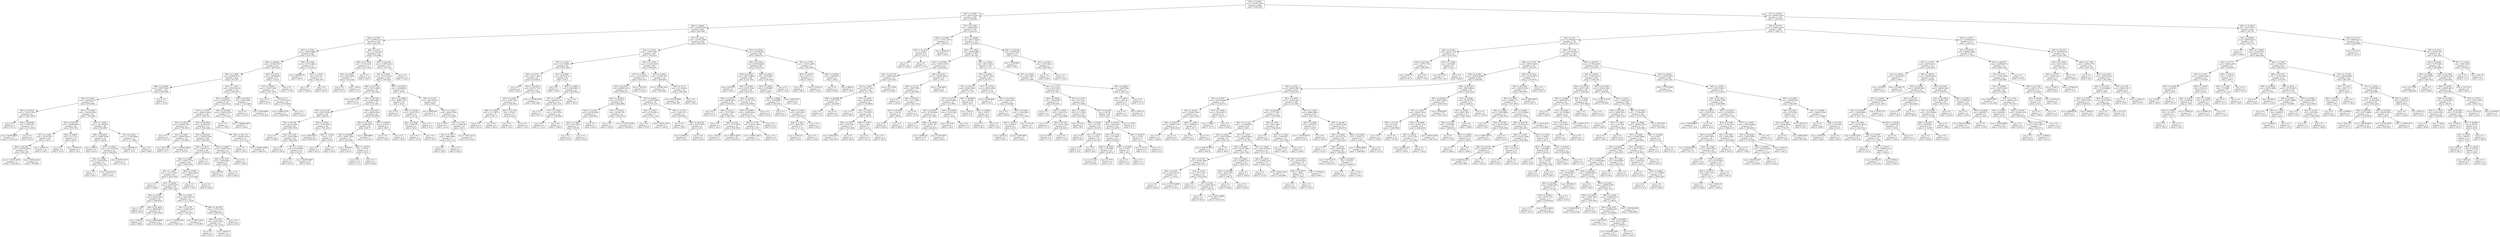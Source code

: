 digraph Tree {
node [shape=box] ;
0 [label="X[3] <= 0.3883\nmse = 332491.1815\nsamples = 2000\nvalue = 996.9165"] ;
1 [label="X[2] <= 4.2583\nmse = 243431.0447\nsamples = 838\nvalue = 709.9451"] ;
0 -> 1 [labeldistance=2.5, labelangle=45, headlabel="True"] ;
2 [label="X[6] <= 2.8663\nmse = 210430.3189\nsamples = 655\nvalue = 834.5863"] ;
1 -> 2 ;
3 [label="X[0] <= 0.5567\nmse = 229982.3142\nsamples = 425\nvalue = 924.3271"] ;
2 -> 3 ;
4 [label="X[7] <= 2.7482\nmse = 239936.8964\nsamples = 296\nvalue = 1031.0473"] ;
3 -> 4 ;
5 [label="X[8] <= 36.6043\nmse = 231660.7917\nsamples = 281\nvalue = 1005.1637"] ;
4 -> 5 ;
6 [label="X[6] <= 2.1908\nmse = 224948.3751\nsamples = 256\nvalue = 973.207"] ;
5 -> 6 ;
7 [label="X[8] <= 35.3095\nmse = 198575.4607\nsamples = 102\nvalue = 849.0098"] ;
6 -> 7 ;
8 [label="X[2] <= 2.1092\nmse = 193238.3131\nsamples = 97\nvalue = 876.6392"] ;
7 -> 8 ;
9 [label="X[5] <= 42.7824\nmse = 172507.3243\nsamples = 21\nvalue = 1207.0952"] ;
8 -> 9 ;
10 [label="mse = 0.0\nsamples = 2\nvalue = 211.0"] ;
9 -> 10 ;
11 [label="X[5] <= 46.6408\nmse = 75229.313\nsamples = 19\nvalue = 1311.9474"] ;
9 -> 11 ;
12 [label="mse = 51608.0069\nsamples = 17\nvalue = 1370.4118"] ;
11 -> 12 ;
13 [label="mse = 0.0\nsamples = 2\nvalue = 815.0"] ;
11 -> 13 ;
14 [label="X[4] <= 15.7096\nmse = 160455.0365\nsamples = 76\nvalue = 785.3289"] ;
8 -> 14 ;
15 [label="X[5] <= 45.8391\nmse = 104369.6018\nsamples = 38\nvalue = 978.7632"] ;
14 -> 15 ;
16 [label="X[7] <= 1.6281\nmse = 76743.5357\nsamples = 28\nvalue = 1097.5"] ;
15 -> 16 ;
17 [label="X[8] <= 29.5921\nmse = 102750.8056\nsamples = 12\nvalue = 968.1667"] ;
16 -> 17 ;
18 [label="mse = 114241.5556\nsamples = 9\nvalue = 1024.3333"] ;
17 -> 18 ;
19 [label="mse = 30422.2222\nsamples = 3\nvalue = 799.6667"] ;
17 -> 19 ;
20 [label="mse = 35283.75\nsamples = 16\nvalue = 1194.5"] ;
16 -> 20 ;
21 [label="X[2] <= 2.8991\nmse = 31715.21\nsamples = 10\nvalue = 646.3"] ;
15 -> 21 ;
22 [label="mse = 0.0\nsamples = 8\nvalue = 724.0"] ;
21 -> 22 ;
23 [label="mse = 37830.25\nsamples = 2\nvalue = 335.5"] ;
21 -> 23 ;
24 [label="X[1] <= 1.0924\nmse = 141706.8837\nsamples = 38\nvalue = 591.8947"] ;
14 -> 24 ;
25 [label="X[8] <= 28.4533\nmse = 110647.0496\nsamples = 25\nvalue = 526.48"] ;
24 -> 25 ;
26 [label="mse = 7803.0\nsamples = 4\nvalue = 413.0"] ;
25 -> 26 ;
27 [label="X[1] <= 0.9205\nmse = 127316.2766\nsamples = 21\nvalue = 548.0952"] ;
25 -> 27 ;
28 [label="X[2] <= 2.3268\nmse = 131919.6747\nsamples = 17\nvalue = 502.1765"] ;
27 -> 28 ;
29 [label="mse = 0.0\nsamples = 7\nvalue = 497.0"] ;
28 -> 29 ;
30 [label="mse = 224231.56\nsamples = 10\nvalue = 505.8"] ;
28 -> 30 ;
31 [label="mse = 60705.1875\nsamples = 4\nvalue = 743.25"] ;
27 -> 31 ;
32 [label="X[3] <= 0.2913\nmse = 177383.2899\nsamples = 13\nvalue = 717.6923"] ;
24 -> 32 ;
33 [label="mse = 229556.16\nsamples = 10\nvalue = 733.2"] ;
32 -> 33 ;
34 [label="mse = 0.0\nsamples = 3\nvalue = 666.0"] ;
32 -> 34 ;
35 [label="mse = 0.0\nsamples = 5\nvalue = 313.0"] ;
7 -> 35 ;
36 [label="X[1] <= 1.1637\nmse = 225432.8334\nsamples = 154\nvalue = 1055.4675"] ;
6 -> 36 ;
37 [label="X[3] <= 0.3093\nmse = 213608.5231\nsamples = 147\nvalue = 1023.6122"] ;
36 -> 37 ;
38 [label="X[7] <= 1.1879\nmse = 206102.2859\nsamples = 138\nvalue = 1000.413"] ;
37 -> 38 ;
39 [label="X[1] <= 0.8543\nmse = 223855.7051\nsamples = 23\nvalue = 790.3478"] ;
38 -> 39 ;
40 [label="mse = 0.0\nsamples = 5\nvalue = 1047.0"] ;
39 -> 40 ;
41 [label="X[3] <= 0.3087\nmse = 262657.9414\nsamples = 18\nvalue = 719.0556"] ;
39 -> 41 ;
42 [label="mse = 8911.56\nsamples = 10\nvalue = 707.2"] ;
41 -> 42 ;
43 [label="mse = 579445.6094\nsamples = 8\nvalue = 733.875"] ;
41 -> 43 ;
44 [label="X[5] <= 48.5964\nmse = 191961.0271\nsamples = 115\nvalue = 1042.4261"] ;
38 -> 44 ;
45 [label="X[5] <= 44.4416\nmse = 154620.2359\nsamples = 104\nvalue = 992.6827"] ;
44 -> 45 ;
46 [label="X[2] <= 2.4817\nmse = 138187.1611\nsamples = 90\nvalue = 1039.8333"] ;
45 -> 46 ;
47 [label="X[2] <= 2.2688\nmse = 124223.1755\nsamples = 88\nvalue = 1059.3295"] ;
46 -> 47 ;
48 [label="X[7] <= 1.3615\nmse = 112115.8217\nsamples = 81\nvalue = 1019.5926"] ;
47 -> 48 ;
49 [label="mse = 0.0\nsamples = 3\nvalue = 1588.0"] ;
48 -> 49 ;
50 [label="X[1] <= 0.8544\nmse = 103523.607\nsamples = 78\nvalue = 997.7308"] ;
48 -> 50 ;
51 [label="X[6] <= 2.5404\nmse = 83528.2454\nsamples = 44\nvalue = 909.9318"] ;
50 -> 51 ;
52 [label="mse = 1.44\nsamples = 10\nvalue = 585.6"] ;
51 -> 52 ;
53 [label="X[4] <= 26.3945\nmse = 68056.8071\nsamples = 34\nvalue = 1005.3235"] ;
51 -> 53 ;
54 [label="mse = 25921.0\nsamples = 12\nvalue = 996.0"] ;
53 -> 54 ;
55 [label="mse = 90966.6963\nsamples = 22\nvalue = 1010.4091"] ;
53 -> 55 ;
56 [label="X[6] <= 2.5823\nmse = 106514.0519\nsamples = 34\nvalue = 1111.3529"] ;
50 -> 56 ;
57 [label="X[3] <= 0.2738\nmse = 153866.5207\nsamples = 13\nvalue = 1355.3077"] ;
56 -> 57 ;
58 [label="mse = 171945.9184\nsamples = 7\nvalue = 1506.7143"] ;
57 -> 58 ;
59 [label="mse = 74827.2222\nsamples = 6\nvalue = 1178.6667"] ;
57 -> 59 ;
60 [label="X[8] <= 28.5761\nmse = 17551.746\nsamples = 21\nvalue = 960.3333"] ;
56 -> 60 ;
61 [label="X[6] <= 2.7342\nmse = 22033.2222\nsamples = 12\nvalue = 1021.3333"] ;
60 -> 61 ;
62 [label="mse = 0.0\nsamples = 8\nvalue = 967.0"] ;
61 -> 62 ;
63 [label="mse = 48387.0\nsamples = 4\nvalue = 1130.0"] ;
61 -> 63 ;
64 [label="mse = 0.0\nsamples = 9\nvalue = 879.0"] ;
60 -> 64 ;
65 [label="X[6] <= 2.7905\nmse = 34622.6939\nsamples = 7\nvalue = 1519.1429"] ;
47 -> 65 ;
66 [label="mse = 0.0\nsamples = 3\nvalue = 1734.0"] ;
65 -> 66 ;
67 [label="mse = 0.0\nsamples = 4\nvalue = 1358.0"] ;
65 -> 67 ;
68 [label="mse = 0.0\nsamples = 2\nvalue = 182.0"] ;
46 -> 68 ;
69 [label="X[2] <= 3.8407\nmse = 154093.102\nsamples = 14\nvalue = 689.5714"] ;
45 -> 69 ;
70 [label="X[4] <= 31.5527\nmse = 14544.6667\nsamples = 9\nvalue = 406.0"] ;
69 -> 70 ;
71 [label="mse = 8978.0\nsamples = 3\nvalue = 254.0"] ;
70 -> 71 ;
72 [label="mse = 0.0\nsamples = 6\nvalue = 482.0"] ;
70 -> 72 ;
73 [label="mse = 0.0\nsamples = 5\nvalue = 1200.0"] ;
69 -> 73 ;
74 [label="X[4] <= 38.1714\nmse = 300423.6529\nsamples = 11\nvalue = 1512.7273"] ;
44 -> 74 ;
75 [label="mse = 0.0\nsamples = 3\nvalue = 739.0"] ;
74 -> 75 ;
76 [label="mse = 104401.6094\nsamples = 8\nvalue = 1802.875"] ;
74 -> 76 ;
77 [label="X[5] <= 45.4968\nmse = 193914.2222\nsamples = 9\nvalue = 1379.3333"] ;
37 -> 77 ;
78 [label="mse = 0.0\nsamples = 2\nvalue = 1783.0"] ;
77 -> 78 ;
79 [label="mse = 189460.2857\nsamples = 7\nvalue = 1264.0"] ;
77 -> 79 ;
80 [label="X[4] <= 24.3074\nmse = 4924.5306\nsamples = 7\nvalue = 1724.4286"] ;
36 -> 80 ;
81 [label="mse = 0.0\nsamples = 4\nvalue = 1672.0"] ;
80 -> 81 ;
82 [label="mse = 2938.8889\nsamples = 3\nvalue = 1794.3333"] ;
80 -> 82 ;
83 [label="X[0] <= 0.5273\nmse = 182854.96\nsamples = 25\nvalue = 1332.4"] ;
5 -> 83 ;
84 [label="X[1] <= 0.8941\nmse = 172457.3651\nsamples = 21\nvalue = 1247.3333"] ;
83 -> 84 ;
85 [label="mse = 0.0\nsamples = 3\nvalue = 457.0"] ;
84 -> 85 ;
86 [label="X[0] <= 0.5\nmse = 79745.0525\nsamples = 18\nvalue = 1379.0556"] ;
84 -> 86 ;
87 [label="mse = 108614.876\nsamples = 11\nvalue = 1286.8182"] ;
86 -> 87 ;
88 [label="mse = 0.0\nsamples = 7\nvalue = 1524.0"] ;
86 -> 88 ;
89 [label="mse = 0.0\nsamples = 4\nvalue = 1779.0"] ;
83 -> 89 ;
90 [label="X[6] <= 2.1908\nmse = 147310.8622\nsamples = 15\nvalue = 1515.9333"] ;
4 -> 90 ;
91 [label="mse = 298662.25\nsamples = 2\nvalue = 681.5"] ;
90 -> 91 ;
92 [label="X[2] <= 3.3234\nmse = 426.213\nsamples = 13\nvalue = 1644.3077"] ;
90 -> 92 ;
93 [label="mse = 0.0\nsamples = 3\nvalue = 1682.0"] ;
92 -> 93 ;
94 [label="mse = 0.0\nsamples = 10\nvalue = 1633.0"] ;
92 -> 94 ;
95 [label="X[6] <= 2.351\nmse = 121042.449\nsamples = 129\nvalue = 679.4496"] ;
3 -> 95 ;
96 [label="X[8] <= 31.7919\nmse = 17144.9135\nsamples = 17\nvalue = 341.7059"] ;
95 -> 96 ;
97 [label="X[3] <= 0.3445\nmse = 4620.4082\nsamples = 7\nvalue = 194.1429"] ;
96 -> 97 ;
98 [label="mse = 0.0\nsamples = 5\nvalue = 237.0"] ;
97 -> 98 ;
99 [label="mse = 100.0\nsamples = 2\nvalue = 87.0"] ;
97 -> 99 ;
100 [label="mse = 0.0\nsamples = 10\nvalue = 445.0"] ;
96 -> 100 ;
101 [label="X[5] <= 46.3501\nmse = 116870.2219\nsamples = 112\nvalue = 730.7143"] ;
95 -> 101 ;
102 [label="X[3] <= 0.3091\nmse = 107312.2654\nsamples = 108\nvalue = 708.4444"] ;
101 -> 102 ;
103 [label="X[8] <= 20.1279\nmse = 78174.3289\nsamples = 78\nvalue = 786.3462"] ;
102 -> 103 ;
104 [label="mse = 4275.1875\nsamples = 4\nvalue = 310.25"] ;
103 -> 104 ;
105 [label="X[4] <= 20.1581\nmse = 69254.2907\nsamples = 74\nvalue = 812.0811"] ;
103 -> 105 ;
106 [label="X[5] <= 43.3129\nmse = 62370.0164\nsamples = 50\nvalue = 885.94"] ;
105 -> 106 ;
107 [label="X[4] <= 8.1938\nmse = 61343.2441\nsamples = 26\nvalue = 993.5769"] ;
106 -> 107 ;
108 [label="mse = 0.0\nsamples = 2\nvalue = 1346.0"] ;
107 -> 108 ;
109 [label="X[2] <= 2.1223\nmse = 55242.4983\nsamples = 24\nvalue = 964.2083"] ;
107 -> 109 ;
110 [label="mse = 0.0\nsamples = 4\nvalue = 1109.0"] ;
109 -> 110 ;
111 [label="X[7] <= 1.4516\nmse = 61259.4875\nsamples = 20\nvalue = 935.25"] ;
109 -> 111 ;
112 [label="mse = 0.0\nsamples = 5\nvalue = 927.0"] ;
111 -> 112 ;
113 [label="mse = 81649.0667\nsamples = 15\nvalue = 938.0"] ;
111 -> 113 ;
114 [label="X[6] <= 2.6341\nmse = 37334.0556\nsamples = 24\nvalue = 769.3333"] ;
106 -> 114 ;
115 [label="mse = 8610.9972\nsamples = 19\nvalue = 858.9474"] ;
114 -> 115 ;
116 [label="X[2] <= 2.3418\nmse = 2.16\nsamples = 5\nvalue = 428.8"] ;
114 -> 116 ;
117 [label="mse = 0.0\nsamples = 2\nvalue = 427.0"] ;
116 -> 117 ;
118 [label="mse = 0.0\nsamples = 3\nvalue = 430.0"] ;
116 -> 118 ;
119 [label="X[5] <= 44.4457\nmse = 48554.8316\nsamples = 24\nvalue = 658.2083"] ;
105 -> 119 ;
120 [label="X[8] <= 32.7072\nmse = 32046.9875\nsamples = 20\nvalue = 592.75"] ;
119 -> 120 ;
121 [label="X[4] <= 36.2805\nmse = 20951.1834\nsamples = 17\nvalue = 642.5882"] ;
120 -> 121 ;
122 [label="mse = 48050.0\nsamples = 3\nvalue = 874.0"] ;
121 -> 122 ;
123 [label="X[6] <= 2.6653\nmse = 1210.0\nsamples = 14\nvalue = 593.0"] ;
121 -> 123 ;
124 [label="mse = 0.0\nsamples = 10\nvalue = 571.0"] ;
123 -> 124 ;
125 [label="mse = 0.0\nsamples = 4\nvalue = 648.0"] ;
123 -> 125 ;
126 [label="mse = 1088.8889\nsamples = 3\nvalue = 310.3333"] ;
120 -> 126 ;
127 [label="X[7] <= 0.8634\nmse = 2550.25\nsamples = 4\nvalue = 985.5"] ;
119 -> 127 ;
128 [label="mse = 0.0\nsamples = 2\nvalue = 1036.0"] ;
127 -> 128 ;
129 [label="mse = 0.0\nsamples = 2\nvalue = 935.0"] ;
127 -> 129 ;
130 [label="X[5] <= 44.1821\nmse = 126268.09\nsamples = 30\nvalue = 505.9"] ;
102 -> 130 ;
131 [label="X[5] <= 41.4988\nmse = 56987.3333\nsamples = 12\nvalue = 352.0"] ;
130 -> 131 ;
132 [label="mse = 6.25\nsamples = 4\nvalue = 661.5"] ;
131 -> 132 ;
133 [label="X[6] <= 2.8169\nmse = 13635.1875\nsamples = 8\nvalue = 197.25"] ;
131 -> 133 ;
134 [label="X[4] <= 4.4446\nmse = 4692.25\nsamples = 4\nvalue = 303.5"] ;
133 -> 134 ;
135 [label="mse = 0.0\nsamples = 2\nvalue = 372.0"] ;
134 -> 135 ;
136 [label="mse = 0.0\nsamples = 2\nvalue = 235.0"] ;
134 -> 136 ;
137 [label="mse = 0.0\nsamples = 4\nvalue = 91.0"] ;
133 -> 137 ;
138 [label="X[4] <= 15.551\nmse = 146138.3611\nsamples = 18\nvalue = 608.5"] ;
130 -> 138 ;
139 [label="mse = 46828.96\nsamples = 5\nvalue = 1117.2"] ;
138 -> 139 ;
140 [label="X[1] <= 1.1209\nmse = 46524.7456\nsamples = 13\nvalue = 412.8462"] ;
138 -> 140 ;
141 [label="mse = 128.0\nsamples = 3\nvalue = 103.0"] ;
140 -> 141 ;
142 [label="X[1] <= 1.1911\nmse = 23001.96\nsamples = 10\nvalue = 505.8"] ;
140 -> 142 ;
143 [label="X[6] <= 2.7105\nmse = 3664.4898\nsamples = 7\nvalue = 453.7143"] ;
142 -> 143 ;
144 [label="mse = 0.0\nsamples = 2\nvalue = 358.0"] ;
143 -> 144 ;
145 [label="mse = 0.0\nsamples = 5\nvalue = 492.0"] ;
143 -> 145 ;
146 [label="mse = 47022.2222\nsamples = 3\nvalue = 627.3333"] ;
142 -> 146 ;
147 [label="mse = 0.0\nsamples = 4\nvalue = 1332.0"] ;
101 -> 147 ;
148 [label="X[7] <= 1.6281\nmse = 131922.2689\nsamples = 230\nvalue = 668.7609"] ;
2 -> 148 ;
149 [label="X[2] <= 2.1223\nmse = 116973.0467\nsamples = 135\nvalue = 790.2815"] ;
148 -> 149 ;
150 [label="X[7] <= 1.3425\nmse = 110134.9613\nsamples = 49\nvalue = 687.3469"] ;
149 -> 150 ;
151 [label="X[2] <= 2.0715\nmse = 58121.4442\nsamples = 23\nvalue = 474.6522"] ;
150 -> 151 ;
152 [label="mse = 0.0\nsamples = 4\nvalue = 289.0"] ;
151 -> 152 ;
153 [label="X[5] <= 42.0812\nmse = 61573.7729\nsamples = 19\nvalue = 513.7368"] ;
151 -> 153 ;
154 [label="X[3] <= 0.2466\nmse = 15601.4722\nsamples = 12\nvalue = 460.8333"] ;
153 -> 154 ;
155 [label="X[6] <= 3.2952\nmse = 1111.6875\nsamples = 8\nvalue = 381.75"] ;
154 -> 155 ;
156 [label="mse = 0.0\nsamples = 6\nvalue = 401.0"] ;
155 -> 156 ;
157 [label="mse = 0.0\nsamples = 2\nvalue = 324.0"] ;
155 -> 157 ;
158 [label="X[8] <= 21.726\nmse = 7056.0\nsamples = 4\nvalue = 619.0"] ;
154 -> 158 ;
159 [label="mse = 0.0\nsamples = 2\nvalue = 535.0"] ;
158 -> 159 ;
160 [label="mse = 0.0\nsamples = 2\nvalue = 703.0"] ;
158 -> 160 ;
161 [label="mse = 127360.5306\nsamples = 7\nvalue = 604.4286"] ;
153 -> 161 ;
162 [label="X[1] <= 0.8967\nmse = 80726.1731\nsamples = 26\nvalue = 875.5"] ;
150 -> 162 ;
163 [label="mse = 0.0\nsamples = 5\nvalue = 504.0"] ;
162 -> 163 ;
164 [label="X[6] <= 3.2997\nmse = 59262.8073\nsamples = 21\nvalue = 963.9524"] ;
162 -> 164 ;
165 [label="X[7] <= 1.4407\nmse = 26099.1136\nsamples = 19\nvalue = 1025.2105"] ;
164 -> 165 ;
166 [label="mse = 0.0\nsamples = 7\nvalue = 817.0"] ;
165 -> 166 ;
167 [label="X[7] <= 1.5392\nmse = 1283.5556\nsamples = 12\nvalue = 1146.6667"] ;
165 -> 167 ;
168 [label="mse = 0.0\nsamples = 8\nvalue = 1172.0"] ;
167 -> 168 ;
169 [label="mse = 0.0\nsamples = 4\nvalue = 1096.0"] ;
167 -> 169 ;
170 [label="mse = 0.0\nsamples = 2\nvalue = 382.0"] ;
164 -> 170 ;
171 [label="X[2] <= 3.1439\nmse = 111392.5068\nsamples = 86\nvalue = 848.9302"] ;
149 -> 171 ;
172 [label="X[7] <= 1.4676\nmse = 110513.2749\nsamples = 57\nvalue = 950.3333"] ;
171 -> 172 ;
173 [label="X[5] <= 42.4575\nmse = 86805.5159\nsamples = 52\nvalue = 896.0577"] ;
172 -> 173 ;
174 [label="X[4] <= 18.6427\nmse = 67559.571\nsamples = 36\nvalue = 944.3889"] ;
173 -> 174 ;
175 [label="X[4] <= 13.2671\nmse = 22192.8789\nsamples = 17\nvalue = 856.9412"] ;
174 -> 175 ;
176 [label="X[4] <= 7.3897\nmse = 1837.6875\nsamples = 12\nvalue = 950.25"] ;
175 -> 176 ;
177 [label="mse = 0.0\nsamples = 9\nvalue = 975.0"] ;
176 -> 177 ;
178 [label="mse = 0.0\nsamples = 3\nvalue = 876.0"] ;
176 -> 178 ;
179 [label="mse = 0.0\nsamples = 5\nvalue = 633.0"] ;
175 -> 179 ;
180 [label="X[4] <= 33.0515\nmse = 95186.759\nsamples = 19\nvalue = 1022.6316"] ;
174 -> 180 ;
181 [label="mse = 0.0\nsamples = 3\nvalue = 1033.0"] ;
180 -> 181 ;
182 [label="mse = 113010.3398\nsamples = 16\nvalue = 1020.6875"] ;
180 -> 182 ;
183 [label="X[7] <= 0.8631\nmse = 113027.5898\nsamples = 16\nvalue = 787.3125"] ;
173 -> 183 ;
184 [label="X[2] <= 2.1621\nmse = 41749.0612\nsamples = 7\nvalue = 1051.7143"] ;
183 -> 184 ;
185 [label="mse = 0.0\nsamples = 3\nvalue = 875.0"] ;
184 -> 185 ;
186 [label="mse = 32074.1875\nsamples = 4\nvalue = 1184.25"] ;
184 -> 186 ;
187 [label="X[6] <= 3.1254\nmse = 71803.1111\nsamples = 9\nvalue = 581.6667"] ;
183 -> 187 ;
188 [label="mse = 0.0\nsamples = 3\nvalue = 708.0"] ;
187 -> 188 ;
189 [label="X[5] <= 42.6129\nmse = 95734.5833\nsamples = 6\nvalue = 518.5"] ;
187 -> 189 ;
190 [label="mse = 140625.0\nsamples = 4\nvalue = 550.0"] ;
189 -> 190 ;
191 [label="mse = 0.25\nsamples = 2\nvalue = 455.5"] ;
189 -> 191 ;
192 [label="mse = 7814.56\nsamples = 5\nvalue = 1514.8"] ;
172 -> 192 ;
193 [label="X[7] <= 0.6214\nmse = 53185.7527\nsamples = 29\nvalue = 649.6207"] ;
171 -> 193 ;
194 [label="mse = 107696.2222\nsamples = 6\nvalue = 854.6667"] ;
193 -> 194 ;
195 [label="X[4] <= 19.75\nmse = 25136.4612\nsamples = 23\nvalue = 596.1304"] ;
193 -> 195 ;
196 [label="mse = 32118.8056\nsamples = 18\nvalue = 596.1667"] ;
195 -> 196 ;
197 [label="mse = 0.0\nsamples = 5\nvalue = 596.0"] ;
195 -> 197 ;
198 [label="X[3] <= 0.2529\nmse = 102359.984\nsamples = 95\nvalue = 496.0737"] ;
148 -> 198 ;
199 [label="X[0] <= 0.5303\nmse = 84788.2266\nsamples = 86\nvalue = 459.5116"] ;
198 -> 199 ;
200 [label="X[3] <= 0.2146\nmse = 88573.9899\nsamples = 69\nvalue = 514.7391"] ;
199 -> 200 ;
201 [label="mse = 43218.0\nsamples = 3\nvalue = 944.0"] ;
200 -> 201 ;
202 [label="X[4] <= 14.803\nmse = 81879.2362\nsamples = 66\nvalue = 495.2273"] ;
200 -> 202 ;
203 [label="X[6] <= 2.9216\nmse = 68898.4418\nsamples = 39\nvalue = 409.6154"] ;
202 -> 203 ;
204 [label="mse = 0.0\nsamples = 6\nvalue = 557.0"] ;
203 -> 204 ;
205 [label="X[6] <= 3.0131\nmse = 76757.8457\nsamples = 33\nvalue = 382.8182"] ;
203 -> 205 ;
206 [label="mse = 0.0\nsamples = 2\nvalue = 142.0"] ;
205 -> 206 ;
207 [label="X[0] <= 0.522\nmse = 77727.0676\nsamples = 31\nvalue = 398.3548"] ;
205 -> 207 ;
208 [label="mse = 1024.0\nsamples = 5\nvalue = 267.0"] ;
207 -> 208 ;
209 [label="mse = 88521.4675\nsamples = 26\nvalue = 423.6154"] ;
207 -> 209 ;
210 [label="X[2] <= 3.4549\nmse = 74750.1728\nsamples = 27\nvalue = 618.8889"] ;
202 -> 210 ;
211 [label="X[8] <= 28.8807\nmse = 54360.6259\nsamples = 21\nvalue = 522.5714"] ;
210 -> 211 ;
212 [label="X[2] <= 2.759\nmse = 83321.2893\nsamples = 11\nvalue = 621.2727"] ;
211 -> 212 ;
213 [label="mse = 130917.0612\nsamples = 7\nvalue = 623.7143"] ;
212 -> 213 ;
214 [label="mse = 0.0\nsamples = 4\nvalue = 617.0"] ;
212 -> 214 ;
215 [label="mse = 0.0\nsamples = 10\nvalue = 414.0"] ;
211 -> 215 ;
216 [label="mse = 0.0\nsamples = 6\nvalue = 956.0"] ;
210 -> 216 ;
217 [label="X[6] <= 3.9813\nmse = 6795.6401\nsamples = 17\nvalue = 235.3529"] ;
199 -> 217 ;
218 [label="X[0] <= 0.6456\nmse = 6118.6667\nsamples = 15\nvalue = 249.0"] ;
217 -> 218 ;
219 [label="X[2] <= 2.6099\nmse = 3136.8889\nsamples = 9\nvalue = 285.3333"] ;
218 -> 219 ;
220 [label="mse = 0.0\nsamples = 2\nvalue = 261.0"] ;
219 -> 220 ;
221 [label="X[6] <= 3.9765\nmse = 3815.6327\nsamples = 7\nvalue = 292.2857"] ;
219 -> 221 ;
222 [label="X[6] <= 3.794\nmse = 5838.1875\nsamples = 4\nvalue = 311.25"] ;
221 -> 222 ;
223 [label="mse = 11556.25\nsamples = 2\nvalue = 303.5"] ;
222 -> 223 ;
224 [label="mse = 0.0\nsamples = 2\nvalue = 319.0"] ;
222 -> 224 ;
225 [label="mse = 0.0\nsamples = 3\nvalue = 267.0"] ;
221 -> 225 ;
226 [label="mse = 5640.9167\nsamples = 6\nvalue = 194.5"] ;
218 -> 226 ;
227 [label="mse = 0.0\nsamples = 2\nvalue = 133.0"] ;
217 -> 227 ;
228 [label="X[7] <= 3.1038\nmse = 135434.2469\nsamples = 9\nvalue = 845.4444"] ;
198 -> 228 ;
229 [label="X[2] <= 2.6767\nmse = 20577.6\nsamples = 5\nvalue = 1067.0"] ;
228 -> 229 ;
230 [label="mse = 0.0\nsamples = 3\nvalue = 962.0"] ;
229 -> 230 ;
231 [label="mse = 10100.25\nsamples = 2\nvalue = 1224.5"] ;
229 -> 231 ;
232 [label="X[4] <= 19.6819\nmse = 140948.25\nsamples = 4\nvalue = 568.5"] ;
228 -> 232 ;
233 [label="mse = 0.0\nsamples = 2\nvalue = 938.0"] ;
232 -> 233 ;
234 [label="mse = 8836.0\nsamples = 2\nvalue = 199.0"] ;
232 -> 234 ;
235 [label="X[7] <= 0.7285\nmse = 106920.4612\nsamples = 183\nvalue = 263.8251"] ;
1 -> 235 ;
236 [label="X[8] <= 35.0897\nmse = 177221.7344\nsamples = 8\nvalue = 960.375"] ;
235 -> 236 ;
237 [label="X[5] <= 41.2531\nmse = 3528.0\nsamples = 6\nvalue = 1197.0"] ;
236 -> 237 ;
238 [label="mse = 0.0\nsamples = 4\nvalue = 1239.0"] ;
237 -> 238 ;
239 [label="mse = 0.0\nsamples = 2\nvalue = 1113.0"] ;
237 -> 239 ;
240 [label="mse = 26406.25\nsamples = 2\nvalue = 250.5"] ;
236 -> 240 ;
241 [label="X[7] <= 3.6899\nmse = 80513.0226\nsamples = 175\nvalue = 231.9829"] ;
235 -> 241 ;
242 [label="X[4] <= 11.5654\nmse = 60444.8803\nsamples = 165\nvalue = 201.503"] ;
241 -> 242 ;
243 [label="X[5] <= 43.3992\nmse = 103942.1758\nsamples = 45\nvalue = 424.8444"] ;
242 -> 243 ;
244 [label="X[5] <= 42.3179\nmse = 35984.2248\nsamples = 31\nvalue = 287.0323"] ;
243 -> 244 ;
245 [label="X[4] <= 7.668\nmse = 33799.7181\nsamples = 28\nvalue = 311.1786"] ;
244 -> 245 ;
246 [label="X[8] <= 26.9566\nmse = 2357.5556\nsamples = 6\nvalue = 143.6667"] ;
245 -> 246 ;
247 [label="mse = 0.0\nsamples = 2\nvalue = 75.0"] ;
246 -> 247 ;
248 [label="mse = 0.0\nsamples = 4\nvalue = 178.0"] ;
246 -> 248 ;
249 [label="X[7] <= 1.6707\nmse = 32634.936\nsamples = 22\nvalue = 356.8636"] ;
245 -> 249 ;
250 [label="mse = 0.0\nsamples = 2\nvalue = 863.0"] ;
249 -> 250 ;
251 [label="X[1] <= 1.0227\nmse = 7719.2875\nsamples = 20\nvalue = 306.25"] ;
249 -> 251 ;
252 [label="X[0] <= 0.5012\nmse = 4784.2367\nsamples = 13\nvalue = 355.3846"] ;
251 -> 252 ;
253 [label="mse = 4582.6116\nsamples = 11\nvalue = 342.5455"] ;
252 -> 253 ;
254 [label="mse = 0.0\nsamples = 2\nvalue = 426.0"] ;
252 -> 254 ;
255 [label="X[6] <= 2.2877\nmse = 360.0\nsamples = 7\nvalue = 215.0"] ;
251 -> 255 ;
256 [label="mse = 0.0\nsamples = 5\nvalue = 227.0"] ;
255 -> 256 ;
257 [label="mse = 0.0\nsamples = 2\nvalue = 185.0"] ;
255 -> 257 ;
258 [label="mse = 141.5556\nsamples = 3\nvalue = 61.6667"] ;
244 -> 258 ;
259 [label="X[0] <= 0.6181\nmse = 119246.4286\nsamples = 14\nvalue = 730.0"] ;
243 -> 259 ;
260 [label="X[6] <= 3.1122\nmse = 12807.5041\nsamples = 11\nvalue = 902.3636"] ;
259 -> 260 ;
261 [label="mse = 0.0\nsamples = 4\nvalue = 1040.0"] ;
260 -> 261 ;
262 [label="X[8] <= 29.4971\nmse = 3115.3469\nsamples = 7\nvalue = 823.7143"] ;
260 -> 262 ;
263 [label="X[5] <= 45.9933\nmse = 530.16\nsamples = 5\nvalue = 856.8"] ;
262 -> 263 ;
264 [label="mse = 0.0\nsamples = 3\nvalue = 838.0"] ;
263 -> 264 ;
265 [label="mse = 0.0\nsamples = 2\nvalue = 885.0"] ;
263 -> 265 ;
266 [label="mse = 0.0\nsamples = 2\nvalue = 741.0"] ;
262 -> 266 ;
267 [label="mse = 1164.6667\nsamples = 3\nvalue = 98.0"] ;
259 -> 267 ;
268 [label="X[1] <= 1.0292\nmse = 18413.3042\nsamples = 120\nvalue = 117.75"] ;
242 -> 268 ;
269 [label="X[7] <= 2.0595\nmse = 26919.1586\nsamples = 44\nvalue = 214.9773"] ;
268 -> 269 ;
270 [label="X[1] <= 0.9115\nmse = 20602.2969\nsamples = 32\nvalue = 177.375"] ;
269 -> 270 ;
271 [label="X[7] <= 1.4716\nmse = 24766.0826\nsamples = 22\nvalue = 216.9091"] ;
270 -> 271 ;
272 [label="X[0] <= 0.6235\nmse = 31764.6489\nsamples = 15\nvalue = 251.8667"] ;
271 -> 272 ;
273 [label="mse = 0.0\nsamples = 2\nvalue = 170.0"] ;
272 -> 273 ;
274 [label="X[8] <= 21.0026\nmse = 35461.787\nsamples = 13\nvalue = 264.4615"] ;
272 -> 274 ;
275 [label="mse = 43604.49\nsamples = 10\nvalue = 251.1"] ;
274 -> 275 ;
276 [label="mse = 5740.6667\nsamples = 3\nvalue = 309.0"] ;
274 -> 276 ;
277 [label="X[5] <= 44.6559\nmse = 1539.1429\nsamples = 7\nvalue = 142.0"] ;
271 -> 277 ;
278 [label="mse = 1213.44\nsamples = 5\nvalue = 158.4"] ;
277 -> 278 ;
279 [label="mse = 0.0\nsamples = 2\nvalue = 101.0"] ;
277 -> 279 ;
280 [label="X[5] <= 46.6068\nmse = 438.84\nsamples = 10\nvalue = 90.4"] ;
270 -> 280 ;
281 [label="mse = 108.16\nsamples = 5\nvalue = 72.8"] ;
280 -> 281 ;
282 [label="X[3] <= 0.2985\nmse = 150.0\nsamples = 5\nvalue = 108.0"] ;
280 -> 282 ;
283 [label="mse = 0.0\nsamples = 3\nvalue = 98.0"] ;
282 -> 283 ;
284 [label="mse = 0.0\nsamples = 2\nvalue = 123.0"] ;
282 -> 284 ;
285 [label="X[7] <= 2.7792\nmse = 29939.0208\nsamples = 12\nvalue = 315.25"] ;
269 -> 285 ;
286 [label="mse = 61090.6667\nsamples = 3\nvalue = 431.0"] ;
285 -> 286 ;
287 [label="X[5] <= 41.0764\nmse = 13600.4444\nsamples = 9\nvalue = 276.6667"] ;
285 -> 287 ;
288 [label="mse = 0.0\nsamples = 2\nvalue = 380.0"] ;
287 -> 288 ;
289 [label="X[3] <= 0.3246\nmse = 13563.8367\nsamples = 7\nvalue = 247.1429"] ;
287 -> 289 ;
290 [label="X[0] <= 0.6519\nmse = 9840.4\nsamples = 5\nvalue = 297.0"] ;
289 -> 290 ;
291 [label="mse = 4556.25\nsamples = 2\nvalue = 340.5"] ;
290 -> 291 ;
292 [label="mse = 11260.6667\nsamples = 3\nvalue = 268.0"] ;
290 -> 292 ;
293 [label="mse = 1122.25\nsamples = 2\nvalue = 122.5"] ;
289 -> 293 ;
294 [label="X[7] <= 2.3025\nmse = 4847.4853\nsamples = 76\nvalue = 61.4605"] ;
268 -> 294 ;
295 [label="X[1] <= 1.1331\nmse = 3051.059\nsamples = 69\nvalue = 47.5507"] ;
294 -> 295 ;
296 [label="X[0] <= 0.5284\nmse = 11834.0947\nsamples = 13\nvalue = 89.5385"] ;
295 -> 296 ;
297 [label="mse = 0.0\nsamples = 4\nvalue = 10.0"] ;
296 -> 297 ;
298 [label="X[0] <= 0.5623\nmse = 13032.321\nsamples = 9\nvalue = 124.8889"] ;
296 -> 298 ;
299 [label="mse = 0.0\nsamples = 3\nvalue = 277.0"] ;
298 -> 299 ;
300 [label="X[0] <= 0.7373\nmse = 2195.1389\nsamples = 6\nvalue = 48.8333"] ;
298 -> 300 ;
301 [label="mse = 9.1875\nsamples = 4\nvalue = 15.75"] ;
300 -> 301 ;
302 [label="mse = 0.0\nsamples = 2\nvalue = 115.0"] ;
300 -> 302 ;
303 [label="X[7] <= 1.3723\nmse = 507.8721\nsamples = 56\nvalue = 37.8036"] ;
295 -> 303 ;
304 [label="X[2] <= 7.2883\nmse = 175.4336\nsamples = 16\nvalue = 60.0625"] ;
303 -> 304 ;
305 [label="mse = 272.25\nsamples = 2\nvalue = 89.5"] ;
304 -> 305 ;
306 [label="X[6] <= 2.9947\nmse = 20.1224\nsamples = 14\nvalue = 55.8571"] ;
304 -> 306 ;
307 [label="mse = 0.0\nsamples = 2\nvalue = 66.0"] ;
306 -> 307 ;
308 [label="X[1] <= 1.2079\nmse = 3.4722\nsamples = 12\nvalue = 54.1667"] ;
306 -> 308 ;
309 [label="mse = 0.0\nsamples = 10\nvalue = 55.0"] ;
308 -> 309 ;
310 [label="mse = 0.0\nsamples = 2\nvalue = 50.0"] ;
308 -> 310 ;
311 [label="X[5] <= 49.2467\nmse = 363.39\nsamples = 40\nvalue = 28.9"] ;
303 -> 311 ;
312 [label="X[0] <= 0.8139\nmse = 305.9159\nsamples = 36\nvalue = 32.0278"] ;
311 -> 312 ;
313 [label="X[3] <= 0.3758\nmse = 273.6087\nsamples = 31\nvalue = 28.9355"] ;
312 -> 313 ;
314 [label="X[8] <= 30.2622\nmse = 179.2785\nsamples = 27\nvalue = 26.4074"] ;
313 -> 314 ;
315 [label="mse = 131.535\nsamples = 23\nvalue = 29.8261"] ;
314 -> 315 ;
316 [label="mse = 0.1875\nsamples = 4\nvalue = 6.75"] ;
314 -> 316 ;
317 [label="X[4] <= 36.2892\nmse = 576.0\nsamples = 4\nvalue = 46.0"] ;
313 -> 317 ;
318 [label="mse = 0.0\nsamples = 2\nvalue = 70.0"] ;
317 -> 318 ;
319 [label="mse = 0.0\nsamples = 2\nvalue = 22.0"] ;
317 -> 319 ;
320 [label="X[4] <= 34.3871\nmse = 79.36\nsamples = 5\nvalue = 51.2"] ;
312 -> 320 ;
321 [label="mse = 132.25\nsamples = 2\nvalue = 57.5"] ;
320 -> 321 ;
322 [label="mse = 0.0\nsamples = 3\nvalue = 47.0"] ;
320 -> 322 ;
323 [label="mse = 0.1875\nsamples = 4\nvalue = 0.75"] ;
311 -> 323 ;
324 [label="X[2] <= 6.6861\nmse = 1848.5306\nsamples = 7\nvalue = 198.5714"] ;
294 -> 324 ;
325 [label="X[7] <= 2.6933\nmse = 1620.16\nsamples = 5\nvalue = 215.2"] ;
324 -> 325 ;
326 [label="mse = 0.0\nsamples = 3\nvalue = 213.0"] ;
325 -> 326 ;
327 [label="mse = 4032.25\nsamples = 2\nvalue = 218.5"] ;
325 -> 327 ;
328 [label="mse = 0.0\nsamples = 2\nvalue = 157.0"] ;
324 -> 328 ;
329 [label="X[4] <= 22.6158\nmse = 143382.89\nsamples = 10\nvalue = 734.9"] ;
241 -> 329 ;
330 [label="mse = 3740.6667\nsamples = 3\nvalue = 195.0"] ;
329 -> 330 ;
331 [label="X[3] <= 0.3443\nmse = 24765.0612\nsamples = 7\nvalue = 966.2857"] ;
329 -> 331 ;
332 [label="mse = 0.0\nsamples = 4\nvalue = 830.0"] ;
331 -> 332 ;
333 [label="mse = 0.0\nsamples = 3\nvalue = 1148.0"] ;
331 -> 333 ;
334 [label="X[1] <= 0.9755\nmse = 294497.9879\nsamples = 1162\nvalue = 1203.8718"] ;
0 -> 334 [labeldistance=2.5, labelangle=-45, headlabel="False"] ;
335 [label="X[0] <= 0.6776\nmse = 259615.8125\nsamples = 962\nvalue = 1288.711"] ;
334 -> 335 ;
336 [label="X[2] <= 2.02\nmse = 217640.6177\nsamples = 745\nvalue = 1366.9114"] ;
335 -> 336 ;
337 [label="X[4] <= 23.382\nmse = 48432.7148\nsamples = 16\nvalue = 679.3125"] ;
336 -> 337 ;
338 [label="X[5] <= 42.6104\nmse = 31972.7755\nsamples = 7\nvalue = 889.2857"] ;
337 -> 338 ;
339 [label="mse = 3540.25\nsamples = 2\nvalue = 1167.5"] ;
338 -> 339 ;
340 [label="mse = 0.0\nsamples = 5\nvalue = 778.0"] ;
338 -> 340 ;
341 [label="X[7] <= 1.5388\nmse = 272.6667\nsamples = 9\nvalue = 516.0"] ;
337 -> 341 ;
342 [label="mse = 82.7755\nsamples = 7\nvalue = 523.7143"] ;
341 -> 342 ;
343 [label="mse = 0.0\nsamples = 2\nvalue = 489.0"] ;
341 -> 343 ;
344 [label="X[6] <= 2.7196\nmse = 210749.8381\nsamples = 729\nvalue = 1382.0027"] ;
336 -> 344 ;
345 [label="X[8] <= 23.1253\nmse = 186131.8445\nsamples = 371\nvalue = 1287.876"] ;
344 -> 345 ;
346 [label="X[2] <= 2.1621\nmse = 163693.6688\nsamples = 294\nvalue = 1358.068"] ;
345 -> 346 ;
347 [label="X[0] <= 0.519\nmse = 164652.3997\nsamples = 204\nvalue = 1266.1912"] ;
346 -> 347 ;
348 [label="X[3] <= 0.4107\nmse = 220740.4849\nsamples = 35\nvalue = 1523.9714"] ;
347 -> 348 ;
349 [label="X[4] <= 19.822\nmse = 252093.3006\nsamples = 23\nvalue = 1402.7826"] ;
348 -> 349 ;
350 [label="X[8] <= 20.6275\nmse = 158085.7578\nsamples = 17\nvalue = 1609.3529"] ;
349 -> 350 ;
351 [label="mse = 0.0\nsamples = 11\nvalue = 1903.0"] ;
350 -> 351 ;
352 [label="mse = 0.0\nsamples = 6\nvalue = 1071.0"] ;
350 -> 352 ;
353 [label="X[6] <= 2.5823\nmse = 54990.25\nsamples = 6\nvalue = 817.5"] ;
349 -> 353 ;
354 [label="mse = 0.0\nsamples = 3\nvalue = 1052.0"] ;
353 -> 354 ;
355 [label="mse = 0.0\nsamples = 3\nvalue = 583.0"] ;
353 -> 355 ;
356 [label="X[7] <= 1.6344\nmse = 78544.6875\nsamples = 12\nvalue = 1756.25"] ;
348 -> 356 ;
357 [label="mse = 7938.0\nsamples = 3\nvalue = 1277.0"] ;
356 -> 357 ;
358 [label="mse = 0.0\nsamples = 9\nvalue = 1916.0"] ;
356 -> 358 ;
359 [label="X[1] <= 0.9265\nmse = 136424.4412\nsamples = 169\nvalue = 1212.8047"] ;
347 -> 359 ;
360 [label="X[5] <= 49.3061\nmse = 157177.4417\nsamples = 110\nvalue = 1140.5909"] ;
359 -> 360 ;
361 [label="X[4] <= 11.1254\nmse = 171959.0435\nsamples = 92\nvalue = 1091.0"] ;
360 -> 361 ;
362 [label="X[2] <= 2.0921\nmse = 163279.6094\nsamples = 8\nvalue = 652.125"] ;
361 -> 362 ;
363 [label="mse = 252735.1875\nsamples = 4\nvalue = 844.25"] ;
362 -> 363 ;
364 [label="mse = 0.0\nsamples = 4\nvalue = 460.0"] ;
362 -> 364 ;
365 [label="X[7] <= 1.3516\nmse = 152694.6852\nsamples = 84\nvalue = 1132.7976"] ;
361 -> 365 ;
366 [label="X[3] <= 0.4546\nmse = 142317.8891\nsamples = 52\nvalue = 1043.7308"] ;
365 -> 366 ;
367 [label="X[0] <= 0.5743\nmse = 95356.7098\nsamples = 38\nvalue = 897.9737"] ;
366 -> 367 ;
368 [label="X[3] <= 0.4107\nmse = 123474.8753\nsamples = 19\nvalue = 772.4211"] ;
367 -> 368 ;
369 [label="mse = 0.0\nsamples = 3\nvalue = 1093.0"] ;
368 -> 369 ;
370 [label="mse = 123743.8398\nsamples = 16\nvalue = 712.3125"] ;
368 -> 370 ;
371 [label="X[3] <= 0.424\nmse = 35711.6177\nsamples = 19\nvalue = 1023.5263"] ;
367 -> 371 ;
372 [label="mse = 0.0\nsamples = 3\nvalue = 721.0"] ;
371 -> 372 ;
373 [label="X[1] <= 0.905\nmse = 22029.5625\nsamples = 16\nvalue = 1080.25"] ;
371 -> 373 ;
374 [label="mse = 0.0\nsamples = 9\nvalue = 1062.0"] ;
373 -> 374 ;
375 [label="mse = 49374.4898\nsamples = 7\nvalue = 1103.7143"] ;
373 -> 375 ;
376 [label="X[1] <= 0.8991\nmse = 55598.3724\nsamples = 14\nvalue = 1439.3571"] ;
366 -> 376 ;
377 [label="X[5] <= 45.0308\nmse = 4832.1875\nsamples = 12\nvalue = 1346.75"] ;
376 -> 377 ;
378 [label="mse = 0.0\nsamples = 7\nvalue = 1288.0"] ;
377 -> 378 ;
379 [label="mse = 0.0\nsamples = 5\nvalue = 1429.0"] ;
377 -> 379 ;
380 [label="mse = 0.0\nsamples = 2\nvalue = 1995.0"] ;
376 -> 380 ;
381 [label="X[7] <= 1.6249\nmse = 135718.1865\nsamples = 32\nvalue = 1277.5312"] ;
365 -> 381 ;
382 [label="X[6] <= 2.4419\nmse = 132402.263\nsamples = 17\nvalue = 1463.1765"] ;
381 -> 382 ;
383 [label="mse = 0.0\nsamples = 2\nvalue = 1713.0"] ;
382 -> 383 ;
384 [label="mse = 140624.7822\nsamples = 15\nvalue = 1429.8667"] ;
382 -> 384 ;
385 [label="X[5] <= 45.7205\nmse = 56149.5822\nsamples = 15\nvalue = 1067.1333"] ;
381 -> 385 ;
386 [label="X[8] <= 20.6275\nmse = 486.0\nsamples = 10\nvalue = 1158.0"] ;
385 -> 386 ;
387 [label="mse = 0.0\nsamples = 6\nvalue = 1140.0"] ;
386 -> 387 ;
388 [label="mse = 0.0\nsamples = 4\nvalue = 1185.0"] ;
386 -> 388 ;
389 [label="mse = 117936.24\nsamples = 5\nvalue = 885.4"] ;
385 -> 389 ;
390 [label="X[2] <= 2.045\nmse = 4813.1636\nsamples = 18\nvalue = 1394.0556"] ;
360 -> 390 ;
391 [label="mse = 0.0\nsamples = 5\nvalue = 1296.0"] ;
390 -> 391 ;
392 [label="X[4] <= 11.1254\nmse = 1544.0237\nsamples = 13\nvalue = 1431.7692"] ;
390 -> 392 ;
393 [label="mse = 1190.25\nsamples = 10\nvalue = 1445.5"] ;
392 -> 393 ;
394 [label="mse = 0.0\nsamples = 3\nvalue = 1386.0"] ;
392 -> 394 ;
395 [label="X[7] <= 1.2189\nmse = 69882.9922\nsamples = 59\nvalue = 1347.4407"] ;
359 -> 395 ;
396 [label="X[3] <= 0.4206\nmse = 145746.75\nsamples = 12\nvalue = 1200.5"] ;
395 -> 396 ;
397 [label="mse = 174150.9375\nsamples = 8\nvalue = 1078.75"] ;
396 -> 397 ;
398 [label="mse = 0.0\nsamples = 4\nvalue = 1444.0"] ;
396 -> 398 ;
399 [label="X[5] <= 48.308\nmse = 43593.2748\nsamples = 47\nvalue = 1384.9574"] ;
395 -> 399 ;
400 [label="X[6] <= 2.4894\nmse = 28734.1736\nsamples = 39\nvalue = 1423.9231"] ;
399 -> 400 ;
401 [label="mse = 0.0\nsamples = 10\nvalue = 1514.0"] ;
400 -> 401 ;
402 [label="X[3] <= 0.416\nmse = 34879.843\nsamples = 29\nvalue = 1392.8621"] ;
400 -> 402 ;
403 [label="mse = 30176.1074\nsamples = 22\nvalue = 1454.2727"] ;
402 -> 403 ;
404 [label="X[8] <= 20.2403\nmse = 559.551\nsamples = 7\nvalue = 1199.8571"] ;
402 -> 404 ;
405 [label="mse = 0.0\nsamples = 2\nvalue = 1236.0"] ;
404 -> 405 ;
406 [label="mse = 51.84\nsamples = 5\nvalue = 1185.4"] ;
404 -> 406 ;
407 [label="X[8] <= 20.2403\nmse = 72545.75\nsamples = 8\nvalue = 1195.0"] ;
399 -> 407 ;
408 [label="mse = 33893.8889\nsamples = 6\nvalue = 1069.6667"] ;
407 -> 408 ;
409 [label="mse = 0.0\nsamples = 2\nvalue = 1571.0"] ;
407 -> 409 ;
410 [label="X[8] <= 20.5147\nmse = 99016.9962\nsamples = 90\nvalue = 1566.3222"] ;
346 -> 410 ;
411 [label="X[5] <= 48.3618\nmse = 86613.2828\nsamples = 65\nvalue = 1465.6154"] ;
410 -> 411 ;
412 [label="X[7] <= 1.4472\nmse = 60542.7456\nsamples = 52\nvalue = 1369.1538"] ;
411 -> 412 ;
413 [label="X[0] <= 0.5179\nmse = 54.5325\nsamples = 26\nvalue = 1469.0769"] ;
412 -> 413 ;
414 [label="mse = 0.0\nsamples = 8\nvalue = 1458.0"] ;
413 -> 414 ;
415 [label="mse = 0.0\nsamples = 18\nvalue = 1474.0"] ;
413 -> 415 ;
416 [label="X[5] <= 44.4409\nmse = 101061.716\nsamples = 26\nvalue = 1269.2308"] ;
412 -> 416 ;
417 [label="X[6] <= 2.4419\nmse = 137737.301\nsamples = 17\nvalue = 1231.5882"] ;
416 -> 417 ;
418 [label="mse = 232381.44\nsamples = 10\nvalue = 1258.6"] ;
417 -> 418 ;
419 [label="mse = 0.0\nsamples = 7\nvalue = 1193.0"] ;
417 -> 419 ;
420 [label="mse = 24053.5556\nsamples = 9\nvalue = 1340.3333"] ;
416 -> 420 ;
421 [label="mse = 4798.8639\nsamples = 13\nvalue = 1851.4615"] ;
411 -> 421 ;
422 [label="X[1] <= 0.9244\nmse = 36338.7744\nsamples = 25\nvalue = 1828.16"] ;
410 -> 422 ;
423 [label="X[7] <= 2.0461\nmse = 8052.7624\nsamples = 22\nvalue = 1891.3182"] ;
422 -> 423 ;
424 [label="X[0] <= 0.5103\nmse = 7250.6821\nsamples = 18\nvalue = 1869.6111"] ;
423 -> 424 ;
425 [label="mse = 0.0\nsamples = 4\nvalue = 1730.0"] ;
424 -> 425 ;
426 [label="X[3] <= 0.4606\nmse = 2162.25\nsamples = 14\nvalue = 1909.5"] ;
424 -> 426 ;
427 [label="mse = 0.0\nsamples = 7\nvalue = 1863.0"] ;
426 -> 427 ;
428 [label="mse = 0.0\nsamples = 7\nvalue = 1956.0"] ;
426 -> 428 ;
429 [label="mse = 0.0\nsamples = 4\nvalue = 1989.0"] ;
423 -> 429 ;
430 [label="mse = 0.0\nsamples = 3\nvalue = 1365.0"] ;
422 -> 430 ;
431 [label="X[4] <= 35.7412\nmse = 181165.8533\nsamples = 77\nvalue = 1019.8701"] ;
345 -> 431 ;
432 [label="X[5] <= 46.2769\nmse = 148233.7854\nsamples = 74\nvalue = 980.2568"] ;
431 -> 432 ;
433 [label="X[0] <= 0.5002\nmse = 129943.711\nsamples = 70\nvalue = 1017.9429"] ;
432 -> 433 ;
434 [label="X[6] <= 2.0389\nmse = 79258.6864\nsamples = 13\nvalue = 1280.9231"] ;
433 -> 434 ;
435 [label="mse = 0.0\nsamples = 2\nvalue = 793.0"] ;
434 -> 435 ;
436 [label="X[3] <= 0.4708\nmse = 42514.0496\nsamples = 11\nvalue = 1369.6364"] ;
434 -> 436 ;
437 [label="mse = 45643.9375\nsamples = 8\nvalue = 1428.75"] ;
436 -> 437 ;
438 [label="mse = 0.0\nsamples = 3\nvalue = 1212.0"] ;
436 -> 438 ;
439 [label="X[3] <= 0.4984\nmse = 122133.0865\nsamples = 57\nvalue = 957.9649"] ;
433 -> 439 ;
440 [label="X[8] <= 26.4729\nmse = 101500.1015\nsamples = 54\nvalue = 920.4815"] ;
439 -> 440 ;
441 [label="X[6] <= 2.6728\nmse = 252141.2469\nsamples = 18\nvalue = 1059.4444"] ;
440 -> 441 ;
442 [label="X[4] <= 12.3319\nmse = 445429.1875\nsamples = 8\nvalue = 1192.25"] ;
441 -> 442 ;
443 [label="mse = 362384.2222\nsamples = 6\nvalue = 951.6667"] ;
442 -> 443 ;
444 [label="mse = 0.0\nsamples = 2\nvalue = 1914.0"] ;
442 -> 444 ;
445 [label="X[2] <= 2.2321\nmse = 72113.16\nsamples = 10\nvalue = 953.2"] ;
441 -> 445 ;
446 [label="mse = 0.0\nsamples = 3\nvalue = 543.0"] ;
445 -> 446 ;
447 [label="mse = 0.0\nsamples = 7\nvalue = 1129.0"] ;
445 -> 447 ;
448 [label="X[2] <= 2.1039\nmse = 11696.5\nsamples = 36\nvalue = 851.0"] ;
440 -> 448 ;
449 [label="X[4] <= 13.2356\nmse = 354.9984\nsamples = 25\nvalue = 920.04"] ;
448 -> 449 ;
450 [label="mse = 0.0\nsamples = 11\nvalue = 939.0"] ;
449 -> 450 ;
451 [label="X[6] <= 2.4395\nmse = 129.551\nsamples = 14\nvalue = 905.1429"] ;
449 -> 451 ;
452 [label="mse = 0.0\nsamples = 8\nvalue = 915.0"] ;
451 -> 452 ;
453 [label="mse = 0.0\nsamples = 6\nvalue = 892.0"] ;
451 -> 453 ;
454 [label="X[1] <= 0.9233\nmse = 2019.1736\nsamples = 11\nvalue = 694.0909"] ;
448 -> 454 ;
455 [label="mse = 4608.0\nsamples = 3\nvalue = 649.0"] ;
454 -> 455 ;
456 [label="mse = 0.0\nsamples = 8\nvalue = 711.0"] ;
454 -> 456 ;
457 [label="mse = 13014.2222\nsamples = 3\nvalue = 1632.6667"] ;
439 -> 457 ;
458 [label="mse = 8506.6875\nsamples = 4\nvalue = 320.75"] ;
432 -> 458 ;
459 [label="mse = 0.0\nsamples = 3\nvalue = 1997.0"] ;
431 -> 459 ;
460 [label="X[5] <= 42.9193\nmse = 217565.2366\nsamples = 358\nvalue = 1479.5475"] ;
344 -> 460 ;
461 [label="X[1] <= 0.8555\nmse = 171941.0323\nsamples = 250\nvalue = 1556.108"] ;
460 -> 461 ;
462 [label="X[8] <= 33.4758\nmse = 28071.026\nsamples = 48\nvalue = 1832.625"] ;
461 -> 462 ;
463 [label="X[0] <= 0.5698\nmse = 33909.8733\nsamples = 24\nvalue = 1727.2917"] ;
462 -> 463 ;
464 [label="mse = 0.0\nsamples = 2\nvalue = 1362.0"] ;
463 -> 464 ;
465 [label="X[1] <= 0.8454\nmse = 23759.0682\nsamples = 22\nvalue = 1760.5"] ;
463 -> 465 ;
466 [label="X[1] <= 0.8314\nmse = 11653.5556\nsamples = 6\nvalue = 1834.3333"] ;
465 -> 466 ;
467 [label="mse = 0.0\nsamples = 4\nvalue = 1758.0"] ;
466 -> 467 ;
468 [label="mse = 0.0\nsamples = 2\nvalue = 1987.0"] ;
466 -> 468 ;
469 [label="mse = 25487.7773\nsamples = 16\nvalue = 1732.8125"] ;
465 -> 469 ;
470 [label="X[2] <= 2.5124\nmse = 41.9566\nsamples = 24\nvalue = 1937.9583"] ;
462 -> 470 ;
471 [label="mse = 0.0\nsamples = 11\nvalue = 1945.0"] ;
470 -> 471 ;
472 [label="mse = 0.0\nsamples = 13\nvalue = 1932.0"] ;
470 -> 472 ;
473 [label="X[5] <= 41.5639\nmse = 183641.4481\nsamples = 202\nvalue = 1490.401"] ;
461 -> 473 ;
474 [label="mse = 276272.2222\nsamples = 3\nvalue = 769.6667"] ;
473 -> 474 ;
475 [label="X[4] <= 2.9112\nmse = 174295.924\nsamples = 199\nvalue = 1501.2663"] ;
473 -> 475 ;
476 [label="X[8] <= 20.2554\nmse = 39456.2222\nsamples = 15\nvalue = 1802.3333"] ;
475 -> 476 ;
477 [label="mse = 0.0\nsamples = 2\nvalue = 1308.0"] ;
476 -> 477 ;
478 [label="X[7] <= 1.5293\nmse = 2147.929\nsamples = 13\nvalue = 1878.3846"] ;
476 -> 478 ;
479 [label="mse = 0.0\nsamples = 3\nvalue = 1963.0"] ;
478 -> 479 ;
480 [label="mse = 0.0\nsamples = 10\nvalue = 1853.0"] ;
478 -> 480 ;
481 [label="X[4] <= 33.7602\nmse = 177296.6677\nsamples = 184\nvalue = 1476.7228"] ;
475 -> 481 ;
482 [label="X[6] <= 3.5666\nmse = 180922.7554\nsamples = 172\nvalue = 1452.8663"] ;
481 -> 482 ;
483 [label="X[3] <= 0.4985\nmse = 159443.9998\nsamples = 167\nvalue = 1480.8263"] ;
482 -> 483 ;
484 [label="X[3] <= 0.4948\nmse = 166859.1294\nsamples = 144\nvalue = 1445.6528"] ;
483 -> 484 ;
485 [label="X[2] <= 2.0413\nmse = 127546.6965\nsamples = 133\nvalue = 1508.9474"] ;
484 -> 485 ;
486 [label="X[7] <= 1.5986\nmse = 65489.0673\nsamples = 80\nvalue = 1595.4125"] ;
485 -> 486 ;
487 [label="X[4] <= 18.2542\nmse = 57568.2763\nsamples = 75\nvalue = 1615.52"] ;
486 -> 487 ;
488 [label="X[0] <= 0.5823\nmse = 60775.779\nsamples = 71\nvalue = 1616.9014"] ;
487 -> 488 ;
489 [label="mse = 0.0\nsamples = 12\nvalue = 1621.0"] ;
488 -> 489 ;
490 [label="mse = 73132.8429\nsamples = 59\nvalue = 1616.0678"] ;
488 -> 490 ;
491 [label="mse = 0.0\nsamples = 4\nvalue = 1591.0"] ;
487 -> 491 ;
492 [label="mse = 87266.16\nsamples = 5\nvalue = 1293.8"] ;
486 -> 492 ;
493 [label="X[8] <= 20.2403\nmse = 192899.9815\nsamples = 53\nvalue = 1378.434"] ;
485 -> 493 ;
494 [label="mse = 0.0\nsamples = 2\nvalue = 784.0"] ;
493 -> 494 ;
495 [label="X[8] <= 26.1687\nmse = 186064.3468\nsamples = 51\nvalue = 1401.7451"] ;
493 -> 495 ;
496 [label="X[8] <= 24.2643\nmse = 15867.7025\nsamples = 11\nvalue = 1595.5455"] ;
495 -> 496 ;
497 [label="mse = 22640.8163\nsamples = 7\nvalue = 1624.4286"] ;
496 -> 497 ;
498 [label="mse = 0.0\nsamples = 4\nvalue = 1545.0"] ;
496 -> 498 ;
499 [label="X[6] <= 3.4226\nmse = 219699.4475\nsamples = 40\nvalue = 1348.45"] ;
495 -> 499 ;
500 [label="X[5] <= 42.3103\nmse = 230666.9303\nsamples = 31\nvalue = 1279.8065"] ;
499 -> 500 ;
501 [label="mse = 1643.5556\nsamples = 3\nvalue = 747.3333"] ;
500 -> 501 ;
502 [label="X[8] <= 33.3689\nmse = 221572.4082\nsamples = 28\nvalue = 1336.8571"] ;
500 -> 502 ;
503 [label="mse = 281960.3306\nsamples = 22\nvalue = 1339.8182"] ;
502 -> 503 ;
504 [label="mse = 0.0\nsamples = 6\nvalue = 1326.0"] ;
502 -> 504 ;
505 [label="mse = 109789.2099\nsamples = 9\nvalue = 1584.8889"] ;
499 -> 505 ;
506 [label="X[2] <= 2.1849\nmse = 8076.0496\nsamples = 11\nvalue = 680.3636"] ;
484 -> 506 ;
507 [label="mse = 0.0\nsamples = 9\nvalue = 638.0"] ;
506 -> 507 ;
508 [label="mse = 0.0\nsamples = 2\nvalue = 871.0"] ;
506 -> 508 ;
509 [label="X[1] <= 0.9159\nmse = 56777.4329\nsamples = 23\nvalue = 1701.0435"] ;
483 -> 509 ;
510 [label="X[7] <= 1.3516\nmse = 22925.04\nsamples = 15\nvalue = 1850.4"] ;
509 -> 510 ;
511 [label="mse = 0.0\nsamples = 2\nvalue = 1557.0"] ;
510 -> 511 ;
512 [label="X[0] <= 0.5862\nmse = 11170.8639\nsamples = 13\nvalue = 1895.5385"] ;
510 -> 512 ;
513 [label="mse = 0.0\nsamples = 4\nvalue = 1737.0"] ;
512 -> 513 ;
514 [label="mse = 0.0\nsamples = 9\nvalue = 1966.0"] ;
512 -> 514 ;
515 [label="mse = 0.0\nsamples = 8\nvalue = 1421.0"] ;
509 -> 515 ;
516 [label="X[8] <= 21.8285\nmse = 96.0\nsamples = 5\nvalue = 519.0"] ;
482 -> 516 ;
517 [label="mse = 0.0\nsamples = 2\nvalue = 531.0"] ;
516 -> 517 ;
518 [label="mse = 0.0\nsamples = 3\nvalue = 511.0"] ;
516 -> 518 ;
519 [label="mse = 239.5556\nsamples = 12\nvalue = 1818.6667"] ;
481 -> 519 ;
520 [label="X[1] <= 0.8482\nmse = 278200.3672\nsamples = 108\nvalue = 1302.3241"] ;
460 -> 520 ;
521 [label="mse = 77705.5802\nsamples = 9\nvalue = 535.5556"] ;
520 -> 521 ;
522 [label="X[6] <= 3.0479\nmse = 238119.6657\nsamples = 99\nvalue = 1372.0303"] ;
520 -> 522 ;
523 [label="X[5] <= 43.1943\nmse = 191461.7989\nsamples = 82\nvalue = 1480.6098"] ;
522 -> 523 ;
524 [label="X[3] <= 0.4954\nmse = 150673.44\nsamples = 10\nvalue = 855.6"] ;
523 -> 524 ;
525 [label="mse = 105388.4082\nsamples = 7\nvalue = 1037.1429"] ;
524 -> 525 ;
526 [label="mse = 0.0\nsamples = 3\nvalue = 432.0"] ;
524 -> 526 ;
527 [label="X[4] <= 22.4341\nmse = 135336.2431\nsamples = 72\nvalue = 1567.4167"] ;
523 -> 527 ;
528 [label="X[3] <= 0.4798\nmse = 77532.5254\nsamples = 45\nvalue = 1694.9111"] ;
527 -> 528 ;
529 [label="X[6] <= 2.8194\nmse = 91007.9931\nsamples = 34\nvalue = 1646.6471"] ;
528 -> 529 ;
530 [label="mse = 253365.4375\nsamples = 8\nvalue = 1417.75"] ;
529 -> 530 ;
531 [label="X[2] <= 2.1688\nmse = 19970.3018\nsamples = 26\nvalue = 1717.0769"] ;
529 -> 531 ;
532 [label="mse = 0.0\nsamples = 14\nvalue = 1835.0"] ;
531 -> 532 ;
533 [label="X[0] <= 0.6023\nmse = 8118.0833\nsamples = 12\nvalue = 1579.5"] ;
531 -> 533 ;
534 [label="X[8] <= 23.8715\nmse = 4541.7143\nsamples = 7\nvalue = 1517.0"] ;
533 -> 534 ;
535 [label="mse = 0.0\nsamples = 2\nvalue = 1569.0"] ;
534 -> 535 ;
536 [label="mse = 4844.16\nsamples = 5\nvalue = 1496.2"] ;
534 -> 536 ;
537 [label="mse = 0.0\nsamples = 5\nvalue = 1667.0"] ;
533 -> 537 ;
538 [label="X[5] <= 47.6841\nmse = 6426.4463\nsamples = 11\nvalue = 1844.0909"] ;
528 -> 538 ;
539 [label="mse = 0.0\nsamples = 3\nvalue = 1975.0"] ;
538 -> 539 ;
540 [label="mse = 0.0\nsamples = 8\nvalue = 1795.0"] ;
538 -> 540 ;
541 [label="X[7] <= 1.6358\nmse = 159432.0686\nsamples = 27\nvalue = 1354.9259"] ;
527 -> 541 ;
542 [label="X[8] <= 35.4238\nmse = 122978.5097\nsamples = 19\nvalue = 1179.7368"] ;
541 -> 542 ;
543 [label="X[4] <= 25.0465\nmse = 123976.8166\nsamples = 17\nvalue = 1142.3529"] ;
542 -> 543 ;
544 [label="mse = 191205.5207\nsamples = 11\nvalue = 1130.5455"] ;
543 -> 544 ;
545 [label="mse = 0.0\nsamples = 6\nvalue = 1164.0"] ;
543 -> 545 ;
546 [label="mse = 1640.25\nsamples = 2\nvalue = 1497.5"] ;
542 -> 546 ;
547 [label="mse = 0.0\nsamples = 8\nvalue = 1771.0"] ;
541 -> 547 ;
548 [label="X[4] <= 21.6655\nmse = 132008.6782\nsamples = 17\nvalue = 848.2941"] ;
522 -> 548 ;
549 [label="X[0] <= 0.5551\nmse = 67523.69\nsamples = 10\nvalue = 664.1"] ;
548 -> 549 ;
550 [label="X[5] <= 47.089\nmse = 33528.4844\nsamples = 8\nvalue = 746.375"] ;
549 -> 550 ;
551 [label="mse = 0.0\nsamples = 2\nvalue = 1038.0"] ;
550 -> 551 ;
552 [label="mse = 6906.8056\nsamples = 6\nvalue = 649.1667"] ;
550 -> 552 ;
553 [label="mse = 68121.0\nsamples = 2\nvalue = 335.0"] ;
549 -> 553 ;
554 [label="X[4] <= 32.9665\nmse = 106422.5306\nsamples = 7\nvalue = 1111.4286"] ;
548 -> 554 ;
555 [label="mse = 0.0\nsamples = 2\nvalue = 1606.0"] ;
554 -> 555 ;
556 [label="X[8] <= 37.236\nmse = 12015.04\nsamples = 5\nvalue = 913.6"] ;
554 -> 556 ;
557 [label="mse = 10920.25\nsamples = 2\nvalue = 806.5"] ;
556 -> 557 ;
558 [label="mse = 0.0\nsamples = 3\nvalue = 985.0"] ;
556 -> 558 ;
559 [label="X[2] <= 3.2013\nmse = 310649.9125\nsamples = 217\nvalue = 1020.235"] ;
335 -> 559 ;
560 [label="X[5] <= 45.9222\nmse = 286605.3403\nsamples = 181\nvalue = 1117.9116"] ;
559 -> 560 ;
561 [label="X[7] <= 0.1545\nmse = 244559.4721\nsamples = 107\nvalue = 1291.6075"] ;
560 -> 561 ;
562 [label="X[1] <= 0.8935\nmse = 176644.2857\nsamples = 7\nvalue = 468.0"] ;
561 -> 562 ;
563 [label="mse = 32258.0\nsamples = 3\nvalue = 234.0"] ;
562 -> 563 ;
564 [label="mse = 213066.75\nsamples = 4\nvalue = 643.5"] ;
562 -> 564 ;
565 [label="X[6] <= 2.8702\nmse = 198506.6724\nsamples = 100\nvalue = 1349.26"] ;
561 -> 565 ;
566 [label="X[2] <= 2.6585\nmse = 184585.0918\nsamples = 62\nvalue = 1220.1452"] ;
565 -> 566 ;
567 [label="X[7] <= 0.9293\nmse = 127284.2862\nsamples = 53\nvalue = 1321.3019"] ;
566 -> 567 ;
568 [label="X[4] <= 27.8818\nmse = 116548.8483\nsamples = 47\nvalue = 1351.7872"] ;
567 -> 568 ;
569 [label="X[2] <= 2.1462\nmse = 116744.0278\nsamples = 37\nvalue = 1280.1622"] ;
568 -> 569 ;
570 [label="mse = 31044.4543\nsamples = 19\nvalue = 1434.5789"] ;
569 -> 570 ;
571 [label="X[8] <= 21.9765\nmse = 155467.9167\nsamples = 18\nvalue = 1117.1667"] ;
569 -> 571 ;
572 [label="mse = 0.0\nsamples = 3\nvalue = 1573.0"] ;
571 -> 572 ;
573 [label="X[4] <= 19.5017\nmse = 136693.3333\nsamples = 15\nvalue = 1026.0"] ;
571 -> 573 ;
574 [label="mse = 247845.551\nsamples = 7\nvalue = 979.1429"] ;
573 -> 574 ;
575 [label="mse = 35833.0\nsamples = 8\nvalue = 1067.0"] ;
573 -> 575 ;
576 [label="X[3] <= 0.4638\nmse = 26613.36\nsamples = 10\nvalue = 1616.8"] ;
568 -> 576 ;
577 [label="mse = 0.0\nsamples = 6\nvalue = 1750.0"] ;
576 -> 577 ;
578 [label="mse = 0.0\nsamples = 4\nvalue = 1417.0"] ;
576 -> 578 ;
579 [label="mse = 147072.25\nsamples = 6\nvalue = 1082.5"] ;
567 -> 579 ;
580 [label="X[3] <= 0.4743\nmse = 106904.6914\nsamples = 9\nvalue = 624.4444"] ;
566 -> 580 ;
581 [label="mse = 0.0\nsamples = 5\nvalue = 332.0"] ;
580 -> 581 ;
582 [label="mse = 0.0\nsamples = 4\nvalue = 990.0"] ;
580 -> 582 ;
583 [label="X[4] <= 8.7837\nmse = 149643.2832\nsamples = 38\nvalue = 1559.9211"] ;
565 -> 583 ;
584 [label="X[5] <= 42.2959\nmse = 32805.1467\nsamples = 28\nvalue = 1655.3214"] ;
583 -> 584 ;
585 [label="X[1] <= 0.9108\nmse = 12314.5696\nsamples = 25\nvalue = 1706.48"] ;
584 -> 585 ;
586 [label="X[8] <= 30.3657\nmse = 3858.6011\nsamples = 23\nvalue = 1734.087"] ;
585 -> 586 ;
587 [label="mse = 0.0\nsamples = 7\nvalue = 1828.0"] ;
586 -> 587 ;
588 [label="mse = 0.0\nsamples = 16\nvalue = 1693.0"] ;
586 -> 588 ;
589 [label="mse = 0.0\nsamples = 2\nvalue = 1389.0"] ;
585 -> 589 ;
590 [label="mse = 0.0\nsamples = 3\nvalue = 1229.0"] ;
584 -> 590 ;
591 [label="X[8] <= 21.6811\nmse = 379952.96\nsamples = 10\nvalue = 1292.8"] ;
583 -> 591 ;
592 [label="mse = 0.0\nsamples = 2\nvalue = 1146.0"] ;
591 -> 592 ;
593 [label="X[3] <= 0.4206\nmse = 468206.75\nsamples = 8\nvalue = 1329.5"] ;
591 -> 593 ;
594 [label="mse = 624216.8889\nsamples = 6\nvalue = 1333.3333"] ;
593 -> 594 ;
595 [label="mse = 0.0\nsamples = 2\nvalue = 1318.0"] ;
593 -> 595 ;
596 [label="X[5] <= 49.5977\nmse = 240698.076\nsamples = 74\nvalue = 866.7568"] ;
560 -> 596 ;
597 [label="X[1] <= 0.919\nmse = 171081.0884\nsamples = 62\nvalue = 729.4839"] ;
596 -> 597 ;
598 [label="X[7] <= 0.6855\nmse = 138793.2391\nsamples = 48\nvalue = 821.6042"] ;
597 -> 598 ;
599 [label="mse = 8405.3878\nsamples = 7\nvalue = 1139.4286"] ;
598 -> 599 ;
600 [label="X[6] <= 2.7159\nmse = 140864.1273\nsamples = 41\nvalue = 767.3415"] ;
598 -> 600 ;
601 [label="X[3] <= 0.4481\nmse = 88249.0\nsamples = 24\nvalue = 614.0"] ;
600 -> 601 ;
602 [label="mse = 41856.8889\nsamples = 18\nvalue = 476.3333"] ;
601 -> 602 ;
603 [label="mse = 0.0\nsamples = 6\nvalue = 1027.0"] ;
601 -> 603 ;
604 [label="X[4] <= 16.818\nmse = 135084.1453\nsamples = 17\nvalue = 983.8235"] ;
600 -> 604 ;
605 [label="X[3] <= 0.4393\nmse = 27821.3878\nsamples = 7\nvalue = 563.5714"] ;
604 -> 605 ;
606 [label="mse = 0.0\nsamples = 4\nvalue = 693.0"] ;
605 -> 606 ;
607 [label="mse = 12800.0\nsamples = 3\nvalue = 391.0"] ;
605 -> 607 ;
608 [label="mse = 0.0\nsamples = 10\nvalue = 1278.0"] ;
604 -> 608 ;
609 [label="X[8] <= 33.7333\nmse = 152931.3724\nsamples = 14\nvalue = 413.6429"] ;
597 -> 609 ;
610 [label="X[7] <= 0.629\nmse = 756.25\nsamples = 6\nvalue = 220.5"] ;
609 -> 610 ;
611 [label="mse = 0.0\nsamples = 3\nvalue = 248.0"] ;
610 -> 611 ;
612 [label="mse = 0.0\nsamples = 3\nvalue = 193.0"] ;
610 -> 612 ;
613 [label="mse = 218101.0\nsamples = 8\nvalue = 558.5"] ;
609 -> 613 ;
614 [label="mse = 0.0\nsamples = 12\nvalue = 1576.0"] ;
596 -> 614 ;
615 [label="X[8] <= 24.1475\nmse = 142396.6752\nsamples = 36\nvalue = 529.1389"] ;
559 -> 615 ;
616 [label="X[8] <= 21.4093\nmse = 52213.2344\nsamples = 8\nvalue = 887.625"] ;
615 -> 616 ;
617 [label="X[2] <= 5.4757\nmse = 52652.5833\nsamples = 6\nvalue = 822.5"] ;
616 -> 617 ;
618 [label="mse = 11907.0\nsamples = 4\nvalue = 855.0"] ;
617 -> 618 ;
619 [label="mse = 127806.25\nsamples = 2\nvalue = 757.5"] ;
617 -> 619 ;
620 [label="mse = 0.0\nsamples = 2\nvalue = 1083.0"] ;
616 -> 620 ;
621 [label="X[8] <= 27.1926\nmse = 120954.7755\nsamples = 28\nvalue = 426.7143"] ;
615 -> 621 ;
622 [label="mse = 0.0\nsamples = 2\nvalue = 82.0"] ;
621 -> 622 ;
623 [label="X[5] <= 44.1667\nmse = 120415.2544\nsamples = 26\nvalue = 453.2308"] ;
621 -> 623 ;
624 [label="X[4] <= 35.1516\nmse = 111635.8864\nsamples = 22\nvalue = 399.5"] ;
623 -> 624 ;
625 [label="X[2] <= 4.7243\nmse = 150415.929\nsamples = 13\nvalue = 468.6154"] ;
624 -> 625 ;
626 [label="mse = 266668.96\nsamples = 5\nvalue = 423.2"] ;
625 -> 626 ;
627 [label="mse = 75663.0\nsamples = 8\nvalue = 497.0"] ;
625 -> 627 ;
628 [label="X[6] <= 2.5411\nmse = 38753.5556\nsamples = 9\nvalue = 299.6667"] ;
624 -> 628 ;
629 [label="mse = 0.0\nsamples = 3\nvalue = 263.0"] ;
628 -> 629 ;
630 [label="mse = 57122.0\nsamples = 6\nvalue = 318.0"] ;
628 -> 630 ;
631 [label="X[7] <= 2.156\nmse = 65491.6875\nsamples = 4\nvalue = 748.75"] ;
623 -> 631 ;
632 [label="mse = 0.0\nsamples = 2\nvalue = 518.0"] ;
631 -> 632 ;
633 [label="mse = 24492.25\nsamples = 2\nvalue = 979.5"] ;
631 -> 633 ;
634 [label="X[8] <= 31.6923\nmse = 261133.673\nsamples = 200\nvalue = 795.795"] ;
334 -> 634 ;
635 [label="X[1] <= 0.9892\nmse = 269839.3722\nsamples = 137\nvalue = 939.7737"] ;
634 -> 635 ;
636 [label="mse = 0.0\nsamples = 7\nvalue = 1896.0"] ;
635 -> 636 ;
637 [label="X[4] <= 17.5629\nmse = 232482.819\nsamples = 130\nvalue = 888.2846"] ;
635 -> 637 ;
638 [label="X[2] <= 4.5771\nmse = 154824.0874\nsamples = 31\nvalue = 556.9032"] ;
637 -> 638 ;
639 [label="X[1] <= 1.0151\nmse = 120045.8393\nsamples = 19\nvalue = 776.9474"] ;
638 -> 639 ;
640 [label="X[3] <= 0.4336\nmse = 1898.25\nsamples = 4\nvalue = 240.5"] ;
639 -> 640 ;
641 [label="mse = 676.0\nsamples = 2\nvalue = 280.0"] ;
640 -> 641 ;
642 [label="mse = 0.0\nsamples = 2\nvalue = 201.0"] ;
640 -> 642 ;
643 [label="X[6] <= 3.0479\nmse = 54347.6\nsamples = 15\nvalue = 920.0"] ;
639 -> 643 ;
644 [label="X[2] <= 2.2947\nmse = 6440.89\nsamples = 10\nvalue = 778.9"] ;
643 -> 644 ;
645 [label="X[2] <= 2.0921\nmse = 23.4375\nsamples = 8\nvalue = 753.75"] ;
644 -> 645 ;
646 [label="mse = 0.0\nsamples = 3\nvalue = 760.0"] ;
645 -> 646 ;
647 [label="mse = 0.0\nsamples = 5\nvalue = 750.0"] ;
645 -> 647 ;
648 [label="mse = 19460.25\nsamples = 2\nvalue = 879.5"] ;
644 -> 648 ;
649 [label="X[7] <= 1.7098\nmse = 30705.76\nsamples = 5\nvalue = 1202.2"] ;
643 -> 649 ;
650 [label="mse = 54990.25\nsamples = 2\nvalue = 1316.5"] ;
649 -> 650 ;
651 [label="mse = 0.0\nsamples = 3\nvalue = 1126.0"] ;
649 -> 651 ;
652 [label="X[0] <= 0.5214\nmse = 11840.75\nsamples = 12\nvalue = 208.5"] ;
638 -> 652 ;
653 [label="X[1] <= 1.1588\nmse = 79.3469\nsamples = 7\nvalue = 116.7143"] ;
652 -> 653 ;
654 [label="mse = 0.0\nsamples = 3\nvalue = 127.0"] ;
653 -> 654 ;
655 [label="mse = 0.0\nsamples = 4\nvalue = 109.0"] ;
653 -> 655 ;
656 [label="mse = 0.0\nsamples = 5\nvalue = 337.0"] ;
652 -> 656 ;
657 [label="X[6] <= 2.7836\nmse = 211646.755\nsamples = 99\nvalue = 992.0505"] ;
637 -> 657 ;
658 [label="X[8] <= 22.3211\nmse = 151242.6425\nsamples = 43\nvalue = 1187.093"] ;
657 -> 658 ;
659 [label="X[8] <= 20.6818\nmse = 46533.4286\nsamples = 7\nvalue = 1572.0"] ;
658 -> 659 ;
660 [label="mse = 0.0\nsamples = 4\nvalue = 1644.0"] ;
659 -> 660 ;
661 [label="mse = 92450.0\nsamples = 3\nvalue = 1476.0"] ;
659 -> 661 ;
662 [label="X[8] <= 29.44\nmse = 137193.6875\nsamples = 36\nvalue = 1112.25"] ;
658 -> 662 ;
663 [label="X[6] <= 2.0705\nmse = 202572.8889\nsamples = 9\nvalue = 778.6667"] ;
662 -> 663 ;
664 [label="mse = 0.0\nsamples = 4\nvalue = 1232.0"] ;
663 -> 664 ;
665 [label="X[1] <= 1.1635\nmse = 68695.2\nsamples = 5\nvalue = 416.0"] ;
663 -> 665 ;
666 [label="mse = 20402.0\nsamples = 3\nvalue = 610.0"] ;
665 -> 666 ;
667 [label="mse = 0.0\nsamples = 2\nvalue = 125.0"] ;
665 -> 667 ;
668 [label="X[2] <= 3.2598\nmse = 65943.8025\nsamples = 27\nvalue = 1223.4444"] ;
662 -> 668 ;
669 [label="mse = 0.0\nsamples = 6\nvalue = 744.0"] ;
668 -> 669 ;
670 [label="X[2] <= 4.4187\nmse = 343.9592\nsamples = 21\nvalue = 1360.4286"] ;
668 -> 670 ;
671 [label="mse = 0.0\nsamples = 3\nvalue = 1315.0"] ;
670 -> 671 ;
672 [label="mse = 0.0\nsamples = 18\nvalue = 1368.0"] ;
670 -> 672 ;
673 [label="X[7] <= 1.5749\nmse = 206388.4898\nsamples = 56\nvalue = 842.2857"] ;
657 -> 673 ;
674 [label="X[7] <= 1.527\nmse = 29217.75\nsamples = 8\nvalue = 282.0"] ;
673 -> 674 ;
675 [label="X[0] <= 0.5761\nmse = 32924.4\nsamples = 5\nvalue = 354.0"] ;
674 -> 675 ;
676 [label="mse = 0.0\nsamples = 3\nvalue = 296.0"] ;
675 -> 676 ;
677 [label="mse = 69696.0\nsamples = 2\nvalue = 441.0"] ;
675 -> 677 ;
678 [label="mse = 0.0\nsamples = 3\nvalue = 162.0"] ;
674 -> 678 ;
679 [label="X[1] <= 1.2024\nmse = 174876.9306\nsamples = 48\nvalue = 935.6667"] ;
673 -> 679 ;
680 [label="X[3] <= 0.4192\nmse = 111463.2284\nsamples = 36\nvalue = 1033.2222"] ;
679 -> 680 ;
681 [label="X[8] <= 26.9308\nmse = 82171.6644\nsamples = 21\nvalue = 1158.9524"] ;
680 -> 681 ;
682 [label="mse = 9901.25\nsamples = 6\nvalue = 1071.5"] ;
681 -> 682 ;
683 [label="mse = 106796.9956\nsamples = 15\nvalue = 1193.9333"] ;
681 -> 683 ;
684 [label="X[5] <= 43.4595\nmse = 99356.2933\nsamples = 15\nvalue = 857.2"] ;
680 -> 684 ;
685 [label="mse = 67181.8843\nsamples = 11\nvalue = 939.5455"] ;
684 -> 685 ;
686 [label="mse = 117909.1875\nsamples = 4\nvalue = 630.75"] ;
684 -> 686 ;
687 [label="X[2] <= 4.5073\nmse = 250913.0\nsamples = 12\nvalue = 643.0"] ;
679 -> 687 ;
688 [label="mse = 0.0\nsamples = 4\nvalue = 1342.0"] ;
687 -> 688 ;
689 [label="mse = 9918.75\nsamples = 8\nvalue = 293.5"] ;
687 -> 689 ;
690 [label="X[6] <= 2.1215\nmse = 99093.5122\nsamples = 63\nvalue = 482.6984"] ;
634 -> 690 ;
691 [label="mse = 14112.0\nsamples = 3\nvalue = 1331.0"] ;
690 -> 691 ;
692 [label="X[2] <= 6.1019\nmse = 65562.7697\nsamples = 60\nvalue = 440.2833"] ;
690 -> 692 ;
693 [label="X[3] <= 0.4248\nmse = 51975.5062\nsamples = 54\nvalue = 485.8889"] ;
692 -> 693 ;
694 [label="X[2] <= 5.3268\nmse = 4920.8889\nsamples = 6\nvalue = 929.3333"] ;
693 -> 694 ;
695 [label="mse = 227.5556\nsamples = 3\nvalue = 998.6667"] ;
694 -> 695 ;
696 [label="mse = 0.0\nsamples = 3\nvalue = 860.0"] ;
694 -> 696 ;
697 [label="X[8] <= 43.2265\nmse = 30204.4149\nsamples = 48\nvalue = 430.4583"] ;
693 -> 697 ;
698 [label="X[6] <= 3.0767\nmse = 26085.8678\nsamples = 44\nvalue = 409.3636"] ;
697 -> 698 ;
699 [label="X[8] <= 33.5462\nmse = 21526.9452\nsamples = 37\nvalue = 428.973"] ;
698 -> 699 ;
700 [label="X[4] <= 11.5231\nmse = 6214.9363\nsamples = 19\nvalue = 359.8947"] ;
699 -> 700 ;
701 [label="mse = 0.0\nsamples = 6\nvalue = 468.0"] ;
700 -> 701 ;
702 [label="mse = 1200.0\nsamples = 13\nvalue = 310.0"] ;
700 -> 702 ;
703 [label="X[5] <= 43.2907\nmse = 27335.9877\nsamples = 18\nvalue = 501.8889"] ;
699 -> 703 ;
704 [label="mse = 5041.0\nsamples = 2\nvalue = 913.0"] ;
703 -> 704 ;
705 [label="X[5] <= 49.4841\nmse = 6355.5\nsamples = 16\nvalue = 450.5"] ;
703 -> 705 ;
706 [label="X[0] <= 0.629\nmse = 5449.0\nsamples = 12\nvalue = 478.0"] ;
705 -> 706 ;
707 [label="mse = 812.25\nsamples = 2\nvalue = 395.5"] ;
706 -> 707 ;
708 [label="X[2] <= 3.8223\nmse = 4742.85\nsamples = 10\nvalue = 494.5"] ;
706 -> 708 ;
709 [label="mse = 7482.25\nsamples = 6\nvalue = 481.5"] ;
708 -> 709 ;
710 [label="mse = 0.0\nsamples = 4\nvalue = 514.0"] ;
708 -> 710 ;
711 [label="mse = 0.0\nsamples = 4\nvalue = 368.0"] ;
705 -> 711 ;
712 [label="X[2] <= 2.4718\nmse = 37407.3469\nsamples = 7\nvalue = 305.7143"] ;
698 -> 712 ;
713 [label="mse = 42230.25\nsamples = 4\nvalue = 404.5"] ;
712 -> 713 ;
714 [label="mse = 616.6667\nsamples = 3\nvalue = 174.0"] ;
712 -> 714 ;
715 [label="mse = 16770.25\nsamples = 4\nvalue = 662.5"] ;
697 -> 715 ;
716 [label="X[7] <= 1.5432\nmse = 660.1389\nsamples = 6\nvalue = 29.8333"] ;
692 -> 716 ;
717 [label="mse = 0.0\nsamples = 4\nvalue = 17.0"] ;
716 -> 717 ;
718 [label="mse = 992.25\nsamples = 2\nvalue = 55.5"] ;
716 -> 718 ;
}
